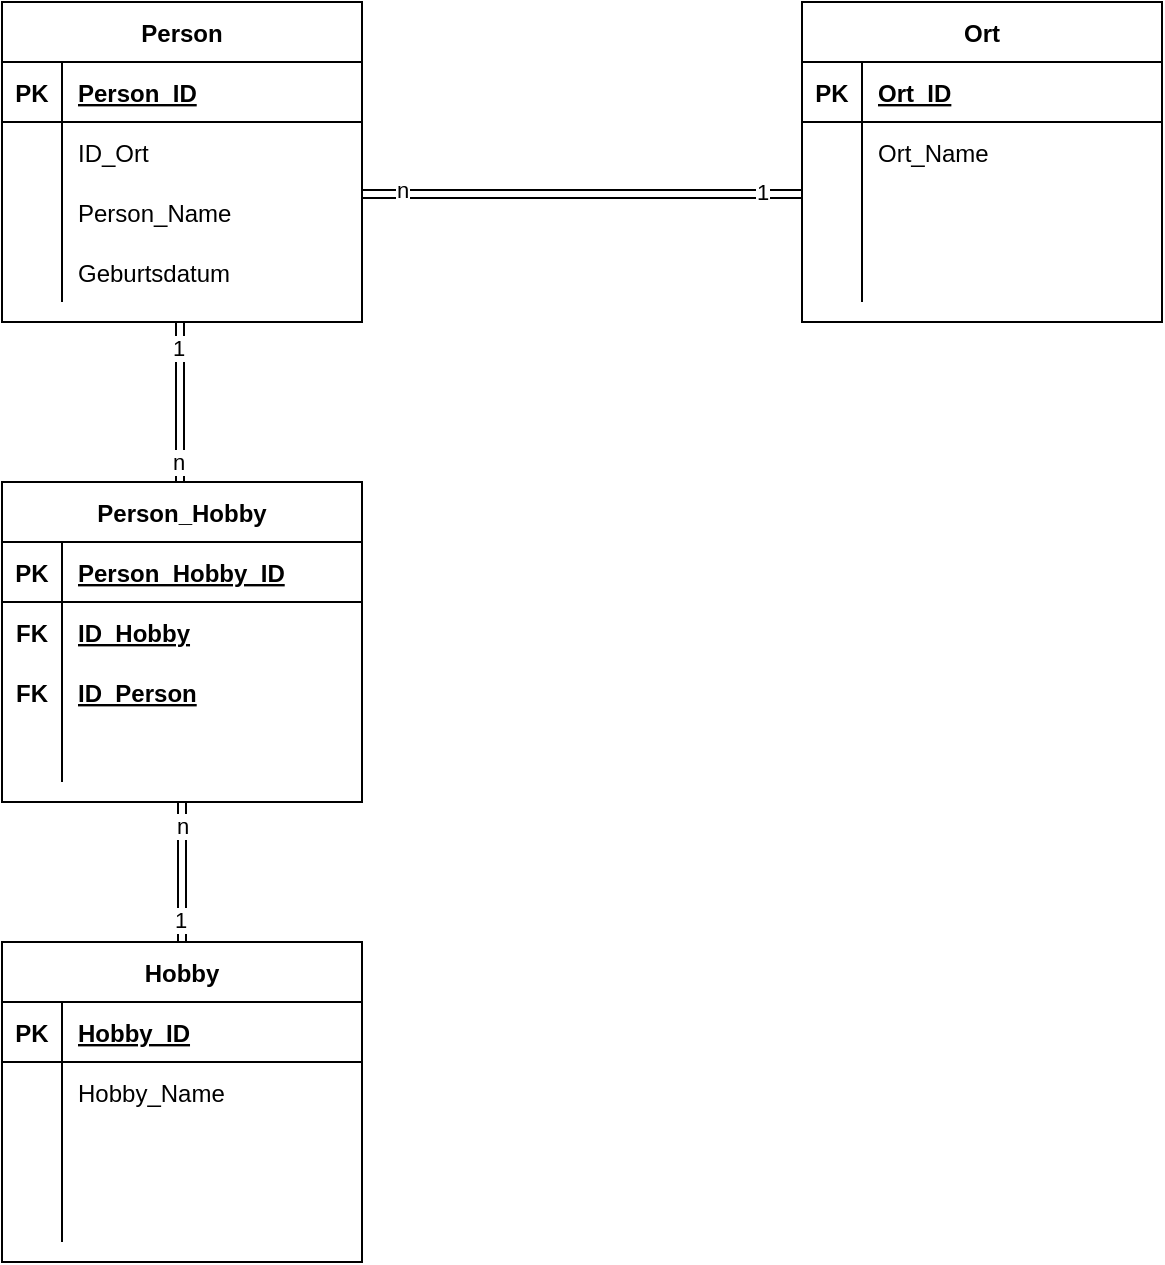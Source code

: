 <mxfile version="15.7.4" type="github"><diagram id="fscrUx5pQWm9Gd5lwL4l" name="Page-1"><mxGraphModel dx="594" dy="625" grid="1" gridSize="10" guides="1" tooltips="1" connect="1" arrows="1" fold="1" page="1" pageScale="1" pageWidth="850" pageHeight="1100" math="0" shadow="0"><root><mxCell id="0"/><mxCell id="1" parent="0"/><mxCell id="WnUNv8Q-FCrsKJ2tqsu4-21" style="edgeStyle=orthogonalEdgeStyle;rounded=0;orthogonalLoop=1;jettySize=auto;html=1;entryX=0.5;entryY=0;entryDx=0;entryDy=0;shape=link;" parent="1" edge="1"><mxGeometry relative="1" as="geometry"><mxPoint x="149" y="240" as="sourcePoint"/><mxPoint x="149" y="320" as="targetPoint"/></mxGeometry></mxCell><mxCell id="WnUNv8Q-FCrsKJ2tqsu4-29" value="1" style="edgeLabel;html=1;align=center;verticalAlign=middle;resizable=0;points=[];" parent="WnUNv8Q-FCrsKJ2tqsu4-21" vertex="1" connectable="0"><mxGeometry x="-0.684" y="-3" relative="1" as="geometry"><mxPoint x="2" as="offset"/></mxGeometry></mxCell><mxCell id="WnUNv8Q-FCrsKJ2tqsu4-30" value="n" style="edgeLabel;html=1;align=center;verticalAlign=middle;resizable=0;points=[];" parent="WnUNv8Q-FCrsKJ2tqsu4-21" vertex="1" connectable="0"><mxGeometry x="0.786" y="-1" relative="1" as="geometry"><mxPoint y="-2" as="offset"/></mxGeometry></mxCell><mxCell id="WnUNv8Q-FCrsKJ2tqsu4-20" style="edgeStyle=orthogonalEdgeStyle;rounded=0;orthogonalLoop=1;jettySize=auto;html=1;shape=link;" parent="1" edge="1"><mxGeometry relative="1" as="geometry"><mxPoint x="150" y="480" as="sourcePoint"/><mxPoint x="150" y="550" as="targetPoint"/></mxGeometry></mxCell><mxCell id="WnUNv8Q-FCrsKJ2tqsu4-31" value="n" style="edgeLabel;html=1;align=center;verticalAlign=middle;resizable=0;points=[];" parent="WnUNv8Q-FCrsKJ2tqsu4-20" vertex="1" connectable="0"><mxGeometry x="-0.677" y="1" relative="1" as="geometry"><mxPoint x="-1" as="offset"/></mxGeometry></mxCell><mxCell id="WnUNv8Q-FCrsKJ2tqsu4-32" value="1" style="edgeLabel;html=1;align=center;verticalAlign=middle;resizable=0;points=[];" parent="WnUNv8Q-FCrsKJ2tqsu4-20" vertex="1" connectable="0"><mxGeometry x="0.717" relative="1" as="geometry"><mxPoint x="-1" y="-1" as="offset"/></mxGeometry></mxCell><mxCell id="WnUNv8Q-FCrsKJ2tqsu4-33" style="edgeStyle=orthogonalEdgeStyle;shape=link;rounded=0;orthogonalLoop=1;jettySize=auto;html=1;entryX=0;entryY=0.5;entryDx=0;entryDy=0;" parent="1" edge="1"><mxGeometry relative="1" as="geometry"><mxPoint x="240" y="176" as="sourcePoint"/><mxPoint x="460" y="176" as="targetPoint"/></mxGeometry></mxCell><mxCell id="WnUNv8Q-FCrsKJ2tqsu4-34" value="n" style="edgeLabel;html=1;align=center;verticalAlign=middle;resizable=0;points=[];" parent="WnUNv8Q-FCrsKJ2tqsu4-33" vertex="1" connectable="0"><mxGeometry x="-0.818" y="2" relative="1" as="geometry"><mxPoint as="offset"/></mxGeometry></mxCell><mxCell id="WnUNv8Q-FCrsKJ2tqsu4-35" value="1" style="edgeLabel;html=1;align=center;verticalAlign=middle;resizable=0;points=[];" parent="WnUNv8Q-FCrsKJ2tqsu4-33" vertex="1" connectable="0"><mxGeometry x="0.818" y="2" relative="1" as="geometry"><mxPoint y="1" as="offset"/></mxGeometry></mxCell><mxCell id="WnUNv8Q-FCrsKJ2tqsu4-36" value="Person" style="shape=table;startSize=30;container=1;collapsible=1;childLayout=tableLayout;fixedRows=1;rowLines=0;fontStyle=1;align=center;resizeLast=1;" parent="1" vertex="1"><mxGeometry x="60" y="80" width="180" height="160" as="geometry"/></mxCell><mxCell id="WnUNv8Q-FCrsKJ2tqsu4-37" value="" style="shape=partialRectangle;collapsible=0;dropTarget=0;pointerEvents=0;fillColor=none;top=0;left=0;bottom=1;right=0;points=[[0,0.5],[1,0.5]];portConstraint=eastwest;" parent="WnUNv8Q-FCrsKJ2tqsu4-36" vertex="1"><mxGeometry y="30" width="180" height="30" as="geometry"/></mxCell><mxCell id="WnUNv8Q-FCrsKJ2tqsu4-38" value="PK" style="shape=partialRectangle;connectable=0;fillColor=none;top=0;left=0;bottom=0;right=0;fontStyle=1;overflow=hidden;" parent="WnUNv8Q-FCrsKJ2tqsu4-37" vertex="1"><mxGeometry width="30" height="30" as="geometry"><mxRectangle width="30" height="30" as="alternateBounds"/></mxGeometry></mxCell><mxCell id="WnUNv8Q-FCrsKJ2tqsu4-39" value="Person_ID" style="shape=partialRectangle;connectable=0;fillColor=none;top=0;left=0;bottom=0;right=0;align=left;spacingLeft=6;fontStyle=5;overflow=hidden;" parent="WnUNv8Q-FCrsKJ2tqsu4-37" vertex="1"><mxGeometry x="30" width="150" height="30" as="geometry"><mxRectangle width="150" height="30" as="alternateBounds"/></mxGeometry></mxCell><mxCell id="WnUNv8Q-FCrsKJ2tqsu4-40" value="" style="shape=partialRectangle;collapsible=0;dropTarget=0;pointerEvents=0;fillColor=none;top=0;left=0;bottom=0;right=0;points=[[0,0.5],[1,0.5]];portConstraint=eastwest;" parent="WnUNv8Q-FCrsKJ2tqsu4-36" vertex="1"><mxGeometry y="60" width="180" height="30" as="geometry"/></mxCell><mxCell id="WnUNv8Q-FCrsKJ2tqsu4-41" value="" style="shape=partialRectangle;connectable=0;fillColor=none;top=0;left=0;bottom=0;right=0;editable=1;overflow=hidden;" parent="WnUNv8Q-FCrsKJ2tqsu4-40" vertex="1"><mxGeometry width="30" height="30" as="geometry"><mxRectangle width="30" height="30" as="alternateBounds"/></mxGeometry></mxCell><mxCell id="WnUNv8Q-FCrsKJ2tqsu4-42" value="ID_Ort" style="shape=partialRectangle;connectable=0;fillColor=none;top=0;left=0;bottom=0;right=0;align=left;spacingLeft=6;overflow=hidden;" parent="WnUNv8Q-FCrsKJ2tqsu4-40" vertex="1"><mxGeometry x="30" width="150" height="30" as="geometry"><mxRectangle width="150" height="30" as="alternateBounds"/></mxGeometry></mxCell><mxCell id="WnUNv8Q-FCrsKJ2tqsu4-43" value="" style="shape=partialRectangle;collapsible=0;dropTarget=0;pointerEvents=0;fillColor=none;top=0;left=0;bottom=0;right=0;points=[[0,0.5],[1,0.5]];portConstraint=eastwest;" parent="WnUNv8Q-FCrsKJ2tqsu4-36" vertex="1"><mxGeometry y="90" width="180" height="30" as="geometry"/></mxCell><mxCell id="WnUNv8Q-FCrsKJ2tqsu4-44" value="" style="shape=partialRectangle;connectable=0;fillColor=none;top=0;left=0;bottom=0;right=0;editable=1;overflow=hidden;" parent="WnUNv8Q-FCrsKJ2tqsu4-43" vertex="1"><mxGeometry width="30" height="30" as="geometry"><mxRectangle width="30" height="30" as="alternateBounds"/></mxGeometry></mxCell><mxCell id="WnUNv8Q-FCrsKJ2tqsu4-45" value="Person_Name" style="shape=partialRectangle;connectable=0;fillColor=none;top=0;left=0;bottom=0;right=0;align=left;spacingLeft=6;overflow=hidden;" parent="WnUNv8Q-FCrsKJ2tqsu4-43" vertex="1"><mxGeometry x="30" width="150" height="30" as="geometry"><mxRectangle width="150" height="30" as="alternateBounds"/></mxGeometry></mxCell><mxCell id="WnUNv8Q-FCrsKJ2tqsu4-46" value="" style="shape=partialRectangle;collapsible=0;dropTarget=0;pointerEvents=0;fillColor=none;top=0;left=0;bottom=0;right=0;points=[[0,0.5],[1,0.5]];portConstraint=eastwest;" parent="WnUNv8Q-FCrsKJ2tqsu4-36" vertex="1"><mxGeometry y="120" width="180" height="30" as="geometry"/></mxCell><mxCell id="WnUNv8Q-FCrsKJ2tqsu4-47" value="" style="shape=partialRectangle;connectable=0;fillColor=none;top=0;left=0;bottom=0;right=0;editable=1;overflow=hidden;" parent="WnUNv8Q-FCrsKJ2tqsu4-46" vertex="1"><mxGeometry width="30" height="30" as="geometry"><mxRectangle width="30" height="30" as="alternateBounds"/></mxGeometry></mxCell><mxCell id="WnUNv8Q-FCrsKJ2tqsu4-48" value="Geburtsdatum" style="shape=partialRectangle;connectable=0;fillColor=none;top=0;left=0;bottom=0;right=0;align=left;spacingLeft=6;overflow=hidden;" parent="WnUNv8Q-FCrsKJ2tqsu4-46" vertex="1"><mxGeometry x="30" width="150" height="30" as="geometry"><mxRectangle width="150" height="30" as="alternateBounds"/></mxGeometry></mxCell><mxCell id="WnUNv8Q-FCrsKJ2tqsu4-49" value="Person_Hobby" style="shape=table;startSize=30;container=1;collapsible=1;childLayout=tableLayout;fixedRows=1;rowLines=0;fontStyle=1;align=center;resizeLast=1;" parent="1" vertex="1"><mxGeometry x="60" y="320" width="180" height="160" as="geometry"/></mxCell><mxCell id="WnUNv8Q-FCrsKJ2tqsu4-50" value="" style="shape=partialRectangle;collapsible=0;dropTarget=0;pointerEvents=0;fillColor=none;top=0;left=0;bottom=1;right=0;points=[[0,0.5],[1,0.5]];portConstraint=eastwest;" parent="WnUNv8Q-FCrsKJ2tqsu4-49" vertex="1"><mxGeometry y="30" width="180" height="30" as="geometry"/></mxCell><mxCell id="WnUNv8Q-FCrsKJ2tqsu4-51" value="PK" style="shape=partialRectangle;connectable=0;fillColor=none;top=0;left=0;bottom=0;right=0;fontStyle=1;overflow=hidden;" parent="WnUNv8Q-FCrsKJ2tqsu4-50" vertex="1"><mxGeometry width="30" height="30" as="geometry"><mxRectangle width="30" height="30" as="alternateBounds"/></mxGeometry></mxCell><mxCell id="WnUNv8Q-FCrsKJ2tqsu4-52" value="Person_Hobby_ID" style="shape=partialRectangle;connectable=0;fillColor=none;top=0;left=0;bottom=0;right=0;align=left;spacingLeft=6;fontStyle=5;overflow=hidden;" parent="WnUNv8Q-FCrsKJ2tqsu4-50" vertex="1"><mxGeometry x="30" width="150" height="30" as="geometry"><mxRectangle width="150" height="30" as="alternateBounds"/></mxGeometry></mxCell><mxCell id="WnUNv8Q-FCrsKJ2tqsu4-53" value="" style="shape=partialRectangle;collapsible=0;dropTarget=0;pointerEvents=0;fillColor=none;top=0;left=0;bottom=0;right=0;points=[[0,0.5],[1,0.5]];portConstraint=eastwest;" parent="WnUNv8Q-FCrsKJ2tqsu4-49" vertex="1"><mxGeometry y="60" width="180" height="30" as="geometry"/></mxCell><mxCell id="WnUNv8Q-FCrsKJ2tqsu4-54" value="" style="shape=partialRectangle;connectable=0;fillColor=none;top=0;left=0;bottom=0;right=0;editable=1;overflow=hidden;" parent="WnUNv8Q-FCrsKJ2tqsu4-53" vertex="1"><mxGeometry width="30" height="30" as="geometry"><mxRectangle width="30" height="30" as="alternateBounds"/></mxGeometry></mxCell><mxCell id="WnUNv8Q-FCrsKJ2tqsu4-55" value="" style="shape=partialRectangle;connectable=0;fillColor=none;top=0;left=0;bottom=0;right=0;align=left;spacingLeft=6;overflow=hidden;" parent="WnUNv8Q-FCrsKJ2tqsu4-53" vertex="1"><mxGeometry x="30" width="150" height="30" as="geometry"><mxRectangle width="150" height="30" as="alternateBounds"/></mxGeometry></mxCell><mxCell id="WnUNv8Q-FCrsKJ2tqsu4-56" value="" style="shape=partialRectangle;collapsible=0;dropTarget=0;pointerEvents=0;fillColor=none;top=0;left=0;bottom=0;right=0;points=[[0,0.5],[1,0.5]];portConstraint=eastwest;" parent="WnUNv8Q-FCrsKJ2tqsu4-49" vertex="1"><mxGeometry y="90" width="180" height="30" as="geometry"/></mxCell><mxCell id="WnUNv8Q-FCrsKJ2tqsu4-57" value="" style="shape=partialRectangle;connectable=0;fillColor=none;top=0;left=0;bottom=0;right=0;editable=1;overflow=hidden;" parent="WnUNv8Q-FCrsKJ2tqsu4-56" vertex="1"><mxGeometry width="30" height="30" as="geometry"><mxRectangle width="30" height="30" as="alternateBounds"/></mxGeometry></mxCell><mxCell id="WnUNv8Q-FCrsKJ2tqsu4-58" value="" style="shape=partialRectangle;connectable=0;fillColor=none;top=0;left=0;bottom=0;right=0;align=left;spacingLeft=6;overflow=hidden;" parent="WnUNv8Q-FCrsKJ2tqsu4-56" vertex="1"><mxGeometry x="30" width="150" height="30" as="geometry"><mxRectangle width="150" height="30" as="alternateBounds"/></mxGeometry></mxCell><mxCell id="WnUNv8Q-FCrsKJ2tqsu4-59" value="" style="shape=partialRectangle;collapsible=0;dropTarget=0;pointerEvents=0;fillColor=none;top=0;left=0;bottom=0;right=0;points=[[0,0.5],[1,0.5]];portConstraint=eastwest;" parent="WnUNv8Q-FCrsKJ2tqsu4-49" vertex="1"><mxGeometry y="120" width="180" height="30" as="geometry"/></mxCell><mxCell id="WnUNv8Q-FCrsKJ2tqsu4-60" value="" style="shape=partialRectangle;connectable=0;fillColor=none;top=0;left=0;bottom=0;right=0;editable=1;overflow=hidden;" parent="WnUNv8Q-FCrsKJ2tqsu4-59" vertex="1"><mxGeometry width="30" height="30" as="geometry"><mxRectangle width="30" height="30" as="alternateBounds"/></mxGeometry></mxCell><mxCell id="WnUNv8Q-FCrsKJ2tqsu4-61" value="" style="shape=partialRectangle;connectable=0;fillColor=none;top=0;left=0;bottom=0;right=0;align=left;spacingLeft=6;overflow=hidden;" parent="WnUNv8Q-FCrsKJ2tqsu4-59" vertex="1"><mxGeometry x="30" width="150" height="30" as="geometry"><mxRectangle width="150" height="30" as="alternateBounds"/></mxGeometry></mxCell><mxCell id="WnUNv8Q-FCrsKJ2tqsu4-62" value="Hobby" style="shape=table;startSize=30;container=1;collapsible=1;childLayout=tableLayout;fixedRows=1;rowLines=0;fontStyle=1;align=center;resizeLast=1;" parent="1" vertex="1"><mxGeometry x="60" y="550" width="180" height="160" as="geometry"/></mxCell><mxCell id="WnUNv8Q-FCrsKJ2tqsu4-63" value="" style="shape=partialRectangle;collapsible=0;dropTarget=0;pointerEvents=0;fillColor=none;top=0;left=0;bottom=1;right=0;points=[[0,0.5],[1,0.5]];portConstraint=eastwest;" parent="WnUNv8Q-FCrsKJ2tqsu4-62" vertex="1"><mxGeometry y="30" width="180" height="30" as="geometry"/></mxCell><mxCell id="WnUNv8Q-FCrsKJ2tqsu4-64" value="PK" style="shape=partialRectangle;connectable=0;fillColor=none;top=0;left=0;bottom=0;right=0;fontStyle=1;overflow=hidden;" parent="WnUNv8Q-FCrsKJ2tqsu4-63" vertex="1"><mxGeometry width="30" height="30" as="geometry"><mxRectangle width="30" height="30" as="alternateBounds"/></mxGeometry></mxCell><mxCell id="WnUNv8Q-FCrsKJ2tqsu4-65" value="Hobby_ID" style="shape=partialRectangle;connectable=0;fillColor=none;top=0;left=0;bottom=0;right=0;align=left;spacingLeft=6;fontStyle=5;overflow=hidden;" parent="WnUNv8Q-FCrsKJ2tqsu4-63" vertex="1"><mxGeometry x="30" width="150" height="30" as="geometry"><mxRectangle width="150" height="30" as="alternateBounds"/></mxGeometry></mxCell><mxCell id="WnUNv8Q-FCrsKJ2tqsu4-66" value="" style="shape=partialRectangle;collapsible=0;dropTarget=0;pointerEvents=0;fillColor=none;top=0;left=0;bottom=0;right=0;points=[[0,0.5],[1,0.5]];portConstraint=eastwest;" parent="WnUNv8Q-FCrsKJ2tqsu4-62" vertex="1"><mxGeometry y="60" width="180" height="30" as="geometry"/></mxCell><mxCell id="WnUNv8Q-FCrsKJ2tqsu4-67" value="" style="shape=partialRectangle;connectable=0;fillColor=none;top=0;left=0;bottom=0;right=0;editable=1;overflow=hidden;" parent="WnUNv8Q-FCrsKJ2tqsu4-66" vertex="1"><mxGeometry width="30" height="30" as="geometry"><mxRectangle width="30" height="30" as="alternateBounds"/></mxGeometry></mxCell><mxCell id="WnUNv8Q-FCrsKJ2tqsu4-68" value="" style="shape=partialRectangle;connectable=0;fillColor=none;top=0;left=0;bottom=0;right=0;align=left;spacingLeft=6;overflow=hidden;" parent="WnUNv8Q-FCrsKJ2tqsu4-66" vertex="1"><mxGeometry x="30" width="150" height="30" as="geometry"><mxRectangle width="150" height="30" as="alternateBounds"/></mxGeometry></mxCell><mxCell id="WnUNv8Q-FCrsKJ2tqsu4-69" value="" style="shape=partialRectangle;collapsible=0;dropTarget=0;pointerEvents=0;fillColor=none;top=0;left=0;bottom=0;right=0;points=[[0,0.5],[1,0.5]];portConstraint=eastwest;" parent="WnUNv8Q-FCrsKJ2tqsu4-62" vertex="1"><mxGeometry y="90" width="180" height="30" as="geometry"/></mxCell><mxCell id="WnUNv8Q-FCrsKJ2tqsu4-70" value="" style="shape=partialRectangle;connectable=0;fillColor=none;top=0;left=0;bottom=0;right=0;editable=1;overflow=hidden;" parent="WnUNv8Q-FCrsKJ2tqsu4-69" vertex="1"><mxGeometry width="30" height="30" as="geometry"><mxRectangle width="30" height="30" as="alternateBounds"/></mxGeometry></mxCell><mxCell id="WnUNv8Q-FCrsKJ2tqsu4-71" value="" style="shape=partialRectangle;connectable=0;fillColor=none;top=0;left=0;bottom=0;right=0;align=left;spacingLeft=6;overflow=hidden;" parent="WnUNv8Q-FCrsKJ2tqsu4-69" vertex="1"><mxGeometry x="30" width="150" height="30" as="geometry"><mxRectangle width="150" height="30" as="alternateBounds"/></mxGeometry></mxCell><mxCell id="WnUNv8Q-FCrsKJ2tqsu4-72" value="" style="shape=partialRectangle;collapsible=0;dropTarget=0;pointerEvents=0;fillColor=none;top=0;left=0;bottom=0;right=0;points=[[0,0.5],[1,0.5]];portConstraint=eastwest;" parent="WnUNv8Q-FCrsKJ2tqsu4-62" vertex="1"><mxGeometry y="120" width="180" height="30" as="geometry"/></mxCell><mxCell id="WnUNv8Q-FCrsKJ2tqsu4-73" value="" style="shape=partialRectangle;connectable=0;fillColor=none;top=0;left=0;bottom=0;right=0;editable=1;overflow=hidden;" parent="WnUNv8Q-FCrsKJ2tqsu4-72" vertex="1"><mxGeometry width="30" height="30" as="geometry"><mxRectangle width="30" height="30" as="alternateBounds"/></mxGeometry></mxCell><mxCell id="WnUNv8Q-FCrsKJ2tqsu4-74" value="" style="shape=partialRectangle;connectable=0;fillColor=none;top=0;left=0;bottom=0;right=0;align=left;spacingLeft=6;overflow=hidden;" parent="WnUNv8Q-FCrsKJ2tqsu4-72" vertex="1"><mxGeometry x="30" width="150" height="30" as="geometry"><mxRectangle width="150" height="30" as="alternateBounds"/></mxGeometry></mxCell><mxCell id="WnUNv8Q-FCrsKJ2tqsu4-75" value="Ort" style="shape=table;startSize=30;container=1;collapsible=1;childLayout=tableLayout;fixedRows=1;rowLines=0;fontStyle=1;align=center;resizeLast=1;" parent="1" vertex="1"><mxGeometry x="460" y="80" width="180" height="160" as="geometry"/></mxCell><mxCell id="WnUNv8Q-FCrsKJ2tqsu4-76" value="" style="shape=partialRectangle;collapsible=0;dropTarget=0;pointerEvents=0;fillColor=none;top=0;left=0;bottom=1;right=0;points=[[0,0.5],[1,0.5]];portConstraint=eastwest;" parent="WnUNv8Q-FCrsKJ2tqsu4-75" vertex="1"><mxGeometry y="30" width="180" height="30" as="geometry"/></mxCell><mxCell id="WnUNv8Q-FCrsKJ2tqsu4-77" value="PK" style="shape=partialRectangle;connectable=0;fillColor=none;top=0;left=0;bottom=0;right=0;fontStyle=1;overflow=hidden;" parent="WnUNv8Q-FCrsKJ2tqsu4-76" vertex="1"><mxGeometry width="30" height="30" as="geometry"><mxRectangle width="30" height="30" as="alternateBounds"/></mxGeometry></mxCell><mxCell id="WnUNv8Q-FCrsKJ2tqsu4-78" value="Ort_ID" style="shape=partialRectangle;connectable=0;fillColor=none;top=0;left=0;bottom=0;right=0;align=left;spacingLeft=6;fontStyle=5;overflow=hidden;" parent="WnUNv8Q-FCrsKJ2tqsu4-76" vertex="1"><mxGeometry x="30" width="150" height="30" as="geometry"><mxRectangle width="150" height="30" as="alternateBounds"/></mxGeometry></mxCell><mxCell id="WnUNv8Q-FCrsKJ2tqsu4-79" value="" style="shape=partialRectangle;collapsible=0;dropTarget=0;pointerEvents=0;fillColor=none;top=0;left=0;bottom=0;right=0;points=[[0,0.5],[1,0.5]];portConstraint=eastwest;" parent="WnUNv8Q-FCrsKJ2tqsu4-75" vertex="1"><mxGeometry y="60" width="180" height="30" as="geometry"/></mxCell><mxCell id="WnUNv8Q-FCrsKJ2tqsu4-80" value="" style="shape=partialRectangle;connectable=0;fillColor=none;top=0;left=0;bottom=0;right=0;editable=1;overflow=hidden;" parent="WnUNv8Q-FCrsKJ2tqsu4-79" vertex="1"><mxGeometry width="30" height="30" as="geometry"><mxRectangle width="30" height="30" as="alternateBounds"/></mxGeometry></mxCell><mxCell id="WnUNv8Q-FCrsKJ2tqsu4-81" value="Ort_Name" style="shape=partialRectangle;connectable=0;fillColor=none;top=0;left=0;bottom=0;right=0;align=left;spacingLeft=6;overflow=hidden;" parent="WnUNv8Q-FCrsKJ2tqsu4-79" vertex="1"><mxGeometry x="30" width="150" height="30" as="geometry"><mxRectangle width="150" height="30" as="alternateBounds"/></mxGeometry></mxCell><mxCell id="WnUNv8Q-FCrsKJ2tqsu4-82" value="" style="shape=partialRectangle;collapsible=0;dropTarget=0;pointerEvents=0;fillColor=none;top=0;left=0;bottom=0;right=0;points=[[0,0.5],[1,0.5]];portConstraint=eastwest;" parent="WnUNv8Q-FCrsKJ2tqsu4-75" vertex="1"><mxGeometry y="90" width="180" height="30" as="geometry"/></mxCell><mxCell id="WnUNv8Q-FCrsKJ2tqsu4-83" value="" style="shape=partialRectangle;connectable=0;fillColor=none;top=0;left=0;bottom=0;right=0;editable=1;overflow=hidden;" parent="WnUNv8Q-FCrsKJ2tqsu4-82" vertex="1"><mxGeometry width="30" height="30" as="geometry"><mxRectangle width="30" height="30" as="alternateBounds"/></mxGeometry></mxCell><mxCell id="WnUNv8Q-FCrsKJ2tqsu4-84" value="" style="shape=partialRectangle;connectable=0;fillColor=none;top=0;left=0;bottom=0;right=0;align=left;spacingLeft=6;overflow=hidden;" parent="WnUNv8Q-FCrsKJ2tqsu4-82" vertex="1"><mxGeometry x="30" width="150" height="30" as="geometry"><mxRectangle width="150" height="30" as="alternateBounds"/></mxGeometry></mxCell><mxCell id="WnUNv8Q-FCrsKJ2tqsu4-85" value="" style="shape=partialRectangle;collapsible=0;dropTarget=0;pointerEvents=0;fillColor=none;top=0;left=0;bottom=0;right=0;points=[[0,0.5],[1,0.5]];portConstraint=eastwest;" parent="WnUNv8Q-FCrsKJ2tqsu4-75" vertex="1"><mxGeometry y="120" width="180" height="30" as="geometry"/></mxCell><mxCell id="WnUNv8Q-FCrsKJ2tqsu4-86" value="" style="shape=partialRectangle;connectable=0;fillColor=none;top=0;left=0;bottom=0;right=0;editable=1;overflow=hidden;" parent="WnUNv8Q-FCrsKJ2tqsu4-85" vertex="1"><mxGeometry width="30" height="30" as="geometry"><mxRectangle width="30" height="30" as="alternateBounds"/></mxGeometry></mxCell><mxCell id="WnUNv8Q-FCrsKJ2tqsu4-87" value="" style="shape=partialRectangle;connectable=0;fillColor=none;top=0;left=0;bottom=0;right=0;align=left;spacingLeft=6;overflow=hidden;" parent="WnUNv8Q-FCrsKJ2tqsu4-85" vertex="1"><mxGeometry x="30" width="150" height="30" as="geometry"><mxRectangle width="150" height="30" as="alternateBounds"/></mxGeometry></mxCell><mxCell id="WnUNv8Q-FCrsKJ2tqsu4-88" value="ID_Person" style="shape=partialRectangle;connectable=0;fillColor=none;top=0;left=0;bottom=0;right=0;align=left;spacingLeft=6;fontStyle=5;overflow=hidden;" parent="1" vertex="1"><mxGeometry x="90" y="410" width="150" height="30" as="geometry"><mxRectangle width="150" height="30" as="alternateBounds"/></mxGeometry></mxCell><mxCell id="WnUNv8Q-FCrsKJ2tqsu4-89" value="FK" style="shape=partialRectangle;connectable=0;fillColor=none;top=0;left=0;bottom=0;right=0;fontStyle=1;overflow=hidden;" parent="1" vertex="1"><mxGeometry x="60" y="410" width="30" height="30" as="geometry"><mxRectangle width="30" height="30" as="alternateBounds"/></mxGeometry></mxCell><mxCell id="WnUNv8Q-FCrsKJ2tqsu4-90" value="Hobby_Name" style="shape=partialRectangle;connectable=0;fillColor=none;top=0;left=0;bottom=0;right=0;align=left;spacingLeft=6;fontStyle=0;overflow=hidden;" parent="1" vertex="1"><mxGeometry x="90" y="610" width="150" height="30" as="geometry"><mxRectangle width="150" height="30" as="alternateBounds"/></mxGeometry></mxCell><mxCell id="WnUNv8Q-FCrsKJ2tqsu4-91" value="ID_Hobby" style="shape=partialRectangle;connectable=0;fillColor=none;top=0;left=0;bottom=0;right=0;align=left;spacingLeft=6;fontStyle=5;overflow=hidden;" parent="1" vertex="1"><mxGeometry x="90" y="380" width="150" height="30" as="geometry"><mxRectangle width="150" height="30" as="alternateBounds"/></mxGeometry></mxCell><mxCell id="WnUNv8Q-FCrsKJ2tqsu4-92" value="FK" style="shape=partialRectangle;connectable=0;fillColor=none;top=0;left=0;bottom=0;right=0;fontStyle=1;overflow=hidden;" parent="1" vertex="1"><mxGeometry x="60" y="380" width="30" height="30" as="geometry"><mxRectangle width="30" height="30" as="alternateBounds"/></mxGeometry></mxCell></root></mxGraphModel></diagram></mxfile>